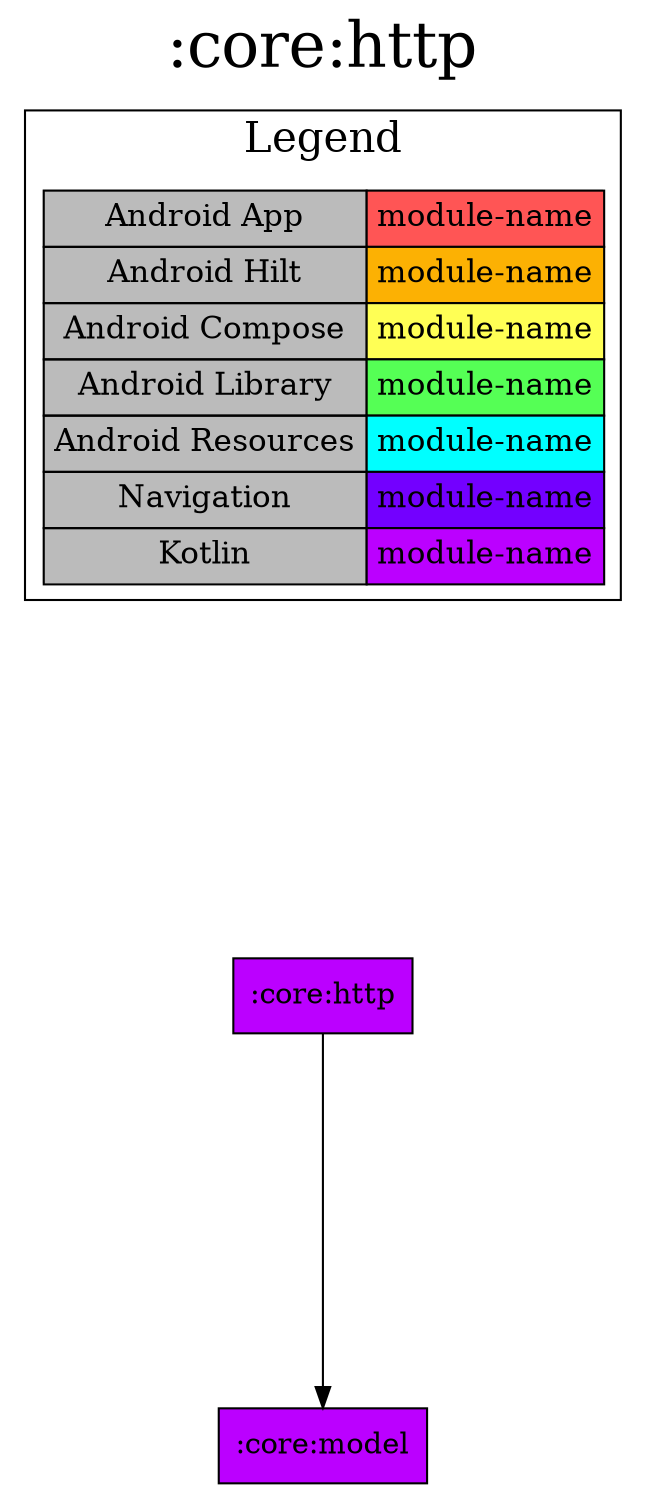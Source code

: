 digraph {
edge ["dir"="forward"]
graph ["dpi"="100","label"=":core:http","labelloc"="t","fontsize"="30","ranksep"="2.5","rankdir"="TB"]
node ["style"="filled"]
":core:http" ["fillcolor"="#BB00FF","shape"="box"]
":core:model" ["fillcolor"="#BB00FF","shape"="box"]
{
edge ["dir"="none"]
graph ["rank"="same"]
}
":core:http" -> ":core:model"
subgraph "cluster_legend" {
edge ["dir"="none"]
graph ["label"="Legend","fontsize"="20"]
"Legend" ["style"="filled","fillcolor"="#bbbbbb","shape"="none","margin"="0","fontsize"="15","label"=<
<TABLE BORDER="0" CELLBORDER="1" CELLSPACING="0" CELLPADDING="4">
<TR><TD>Android App</TD><TD BGCOLOR="#FF5555">module-name</TD></TR>
<TR><TD>Android Hilt</TD><TD BGCOLOR="#FCB103">module-name</TD></TR>
<TR><TD>Android Compose</TD><TD BGCOLOR="#FFFF55">module-name</TD></TR>
<TR><TD>Android Library</TD><TD BGCOLOR="#55FF55">module-name</TD></TR>
<TR><TD>Android Resources</TD><TD BGCOLOR="#00FFFF">module-name</TD></TR>
<TR><TD>Navigation</TD><TD BGCOLOR="#7300FF">module-name</TD></TR>
<TR><TD>Kotlin</TD><TD BGCOLOR="#BB00FF">module-name</TD></TR>
</TABLE>
>]
} -> ":core:http" ["style"="invis"]
}